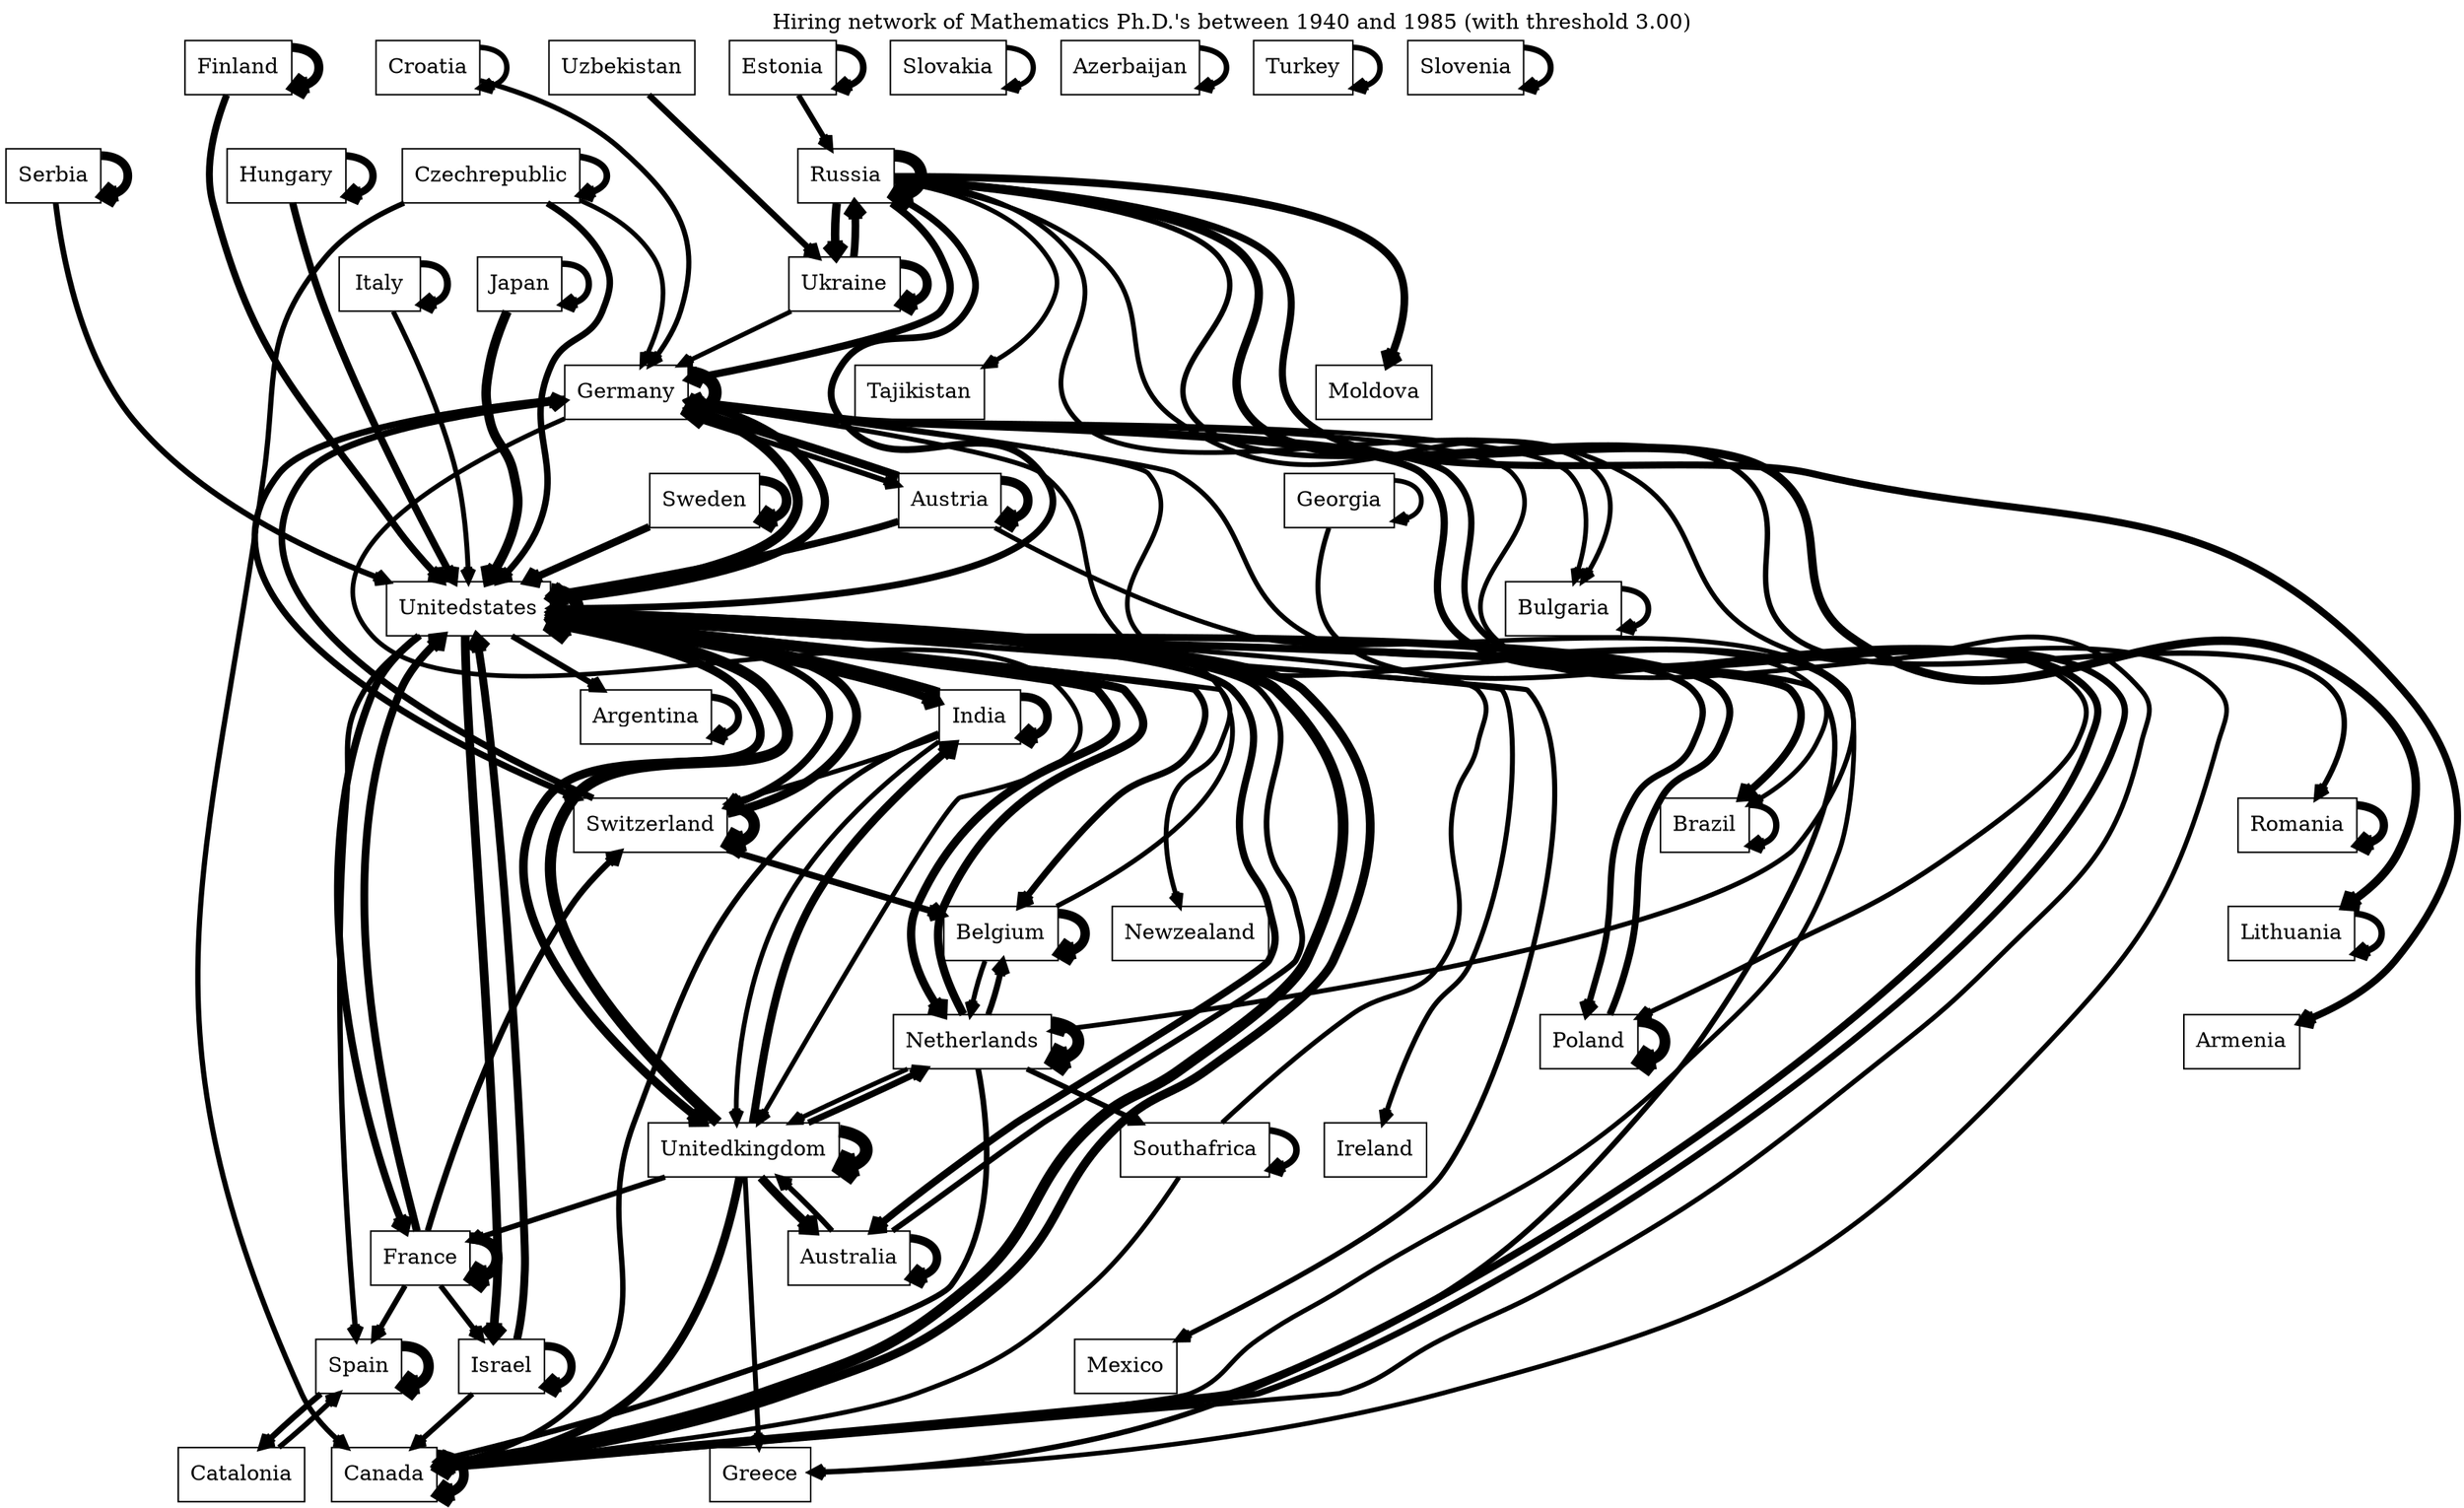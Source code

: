 digraph transition {
 node[shape="rectangle"];
 edge[arrowhead="vee", arrowsize=0.8, weight=0.1]; 
 labelloc="t"; 
 label="Hiring network of Mathematics Ph.D.'s between 1940 and 1985 (with threshold 3.00)"; 
  "Czechrepublic" -> "Germany" [penwidth = 3.1];
  "Germany" -> "Bulgaria" [penwidth = 3.1];
  "Ukraine" -> "Germany" [penwidth = 3.1];
  "Russia" -> "Tajikistan" [penwidth = 3.1];
  "Austria" -> "Canada" [penwidth = 3.1];
  "Southafrica" -> "Canada" [penwidth = 3.1];
  "India" -> "Switzerland" [penwidth = 3.1];
  "Germany" -> "Brazil" [penwidth = 3.1];
  "Germany" -> "Unitedkingdom" [penwidth = 3.1];
  "Germany" -> "Greece" [penwidth = 3.1];
  "Netherlands" -> "Unitedkingdom" [penwidth = 3.1];
  "Southafrica" -> "Unitedstates" [penwidth = 3.2];
  "India" -> "Unitedkingdom" [penwidth = 3.2];
  "Georgia" -> "Georgia" [penwidth = 3.2];
  "Russia" -> "Canada" [penwidth = 3.2];
  "Belgium" -> "Germany" [penwidth = 3.2];
  "Germany" -> "Netherlands" [penwidth = 3.2];
  "Unitedstates" -> "Newzealand" [penwidth = 3.2];
  "Russia" -> "Bulgaria" [penwidth = 3.2];
  "Georgia" -> "Poland" [penwidth = 3.3];
  "Belgium" -> "Netherlands" [penwidth = 3.3];
  "Italy" -> "Unitedstates" [penwidth = 3.3];
  "Unitedstates" -> "Ireland" [penwidth = 3.3];
  "Unitedkingdom" -> "Greece" [penwidth = 3.3];
  "Unitedstates" -> "Mexico" [penwidth = 3.4];
  "Croatia" -> "Germany" [penwidth = 3.4];
  "Czechrepublic" -> "Canada" [penwidth = 3.5];
  "France" -> "Israel" [penwidth = 3.5];
  "Israel" -> "Canada" [penwidth = 3.5];
  "Catalonia" -> "Spain" [penwidth = 3.5];
  "Slovakia" -> "Slovakia" [penwidth = 3.5];
  "Unitedkingdom" -> "France" [penwidth = 3.6];
  "Unitedstates" -> "Greece" [penwidth = 3.6];
  "Australia" -> "Unitedkingdom" [penwidth = 3.6];
  "Russia" -> "Romania" [penwidth = 3.6];
  "Croatia" -> "Croatia" [penwidth = 3.6];
  "Estonia" -> "Russia" [penwidth = 3.6];
  "India" -> "Canada" [penwidth = 3.6];
  "Unitedstates" -> "Spain" [penwidth = 3.6];
  "Germany" -> "Austria" [penwidth = 3.6];
  "France" -> "Spain" [penwidth = 3.6];
  "Netherlands" -> "Southafrica" [penwidth = 3.6];
  "Azerbaijan" -> "Azerbaijan" [penwidth = 3.7];
  "Turkey" -> "Turkey" [penwidth = 3.7];
  "Serbia" -> "Unitedstates" [penwidth = 3.8];
  "Netherlands" -> "Canada" [penwidth = 3.8];
  "Bulgaria" -> "Bulgaria" [penwidth = 3.8];
  "Australia" -> "Unitedstates" [penwidth = 3.8];
  "Unitedstates" -> "Argentina" [penwidth = 3.9];
  "Spain" -> "Catalonia" [penwidth = 4.0];
  "Slovenia" -> "Slovenia" [penwidth = 4.0];
  "Netherlands" -> "Belgium" [penwidth = 4.0];
  "Uzbekistan" -> "Ukraine" [penwidth = 4.1];
  "France" -> "Switzerland" [penwidth = 4.1];
  "Unitedstates" -> "Poland" [penwidth = 4.2];
  "Japan" -> "Japan" [penwidth = 4.2];
  "Canada" -> "Germany" [penwidth = 4.2];
  "Brazil" -> "Brazil" [penwidth = 4.2];
  "Unitedkingdom" -> "Netherlands" [penwidth = 4.3];
  "Germany" -> "Switzerland" [penwidth = 4.3];
  "Unitedstates" -> "Belgium" [penwidth = 4.3];
  "Czechrepublic" -> "Unitedstates" [penwidth = 4.3];
  "Lithuania" -> "Lithuania" [penwidth = 4.3];
  "Czechrepublic" -> "Czechrepublic" [penwidth = 4.4];
  "Southafrica" -> "Southafrica" [penwidth = 4.4];
  "Switzerland" -> "Germany" [penwidth = 4.4];
  "Estonia" -> "Estonia" [penwidth = 4.4];
  "Switzerland" -> "Belgium" [penwidth = 4.4];
  "Russia" -> "Unitedstates" [penwidth = 4.5];
  "Poland" -> "Unitedstates" [penwidth = 4.6];
  "Finland" -> "Unitedstates" [penwidth = 4.6];
  "Austria" -> "Unitedstates" [penwidth = 4.7];
  "Russia" -> "Armenia" [penwidth = 4.7];
  "Argentina" -> "Argentina" [penwidth = 4.7];
  "Italy" -> "Italy" [penwidth = 4.7];
  "Unitedstates" -> "Australia" [penwidth = 4.8];
  "Hungary" -> "Unitedstates" [penwidth = 4.8];
  "Unitedstates" -> "Switzerland" [penwidth = 4.8];
  "Germany" -> "Canada" [penwidth = 4.8];
  "Hungary" -> "Hungary" [penwidth = 4.9];
  "Russia" -> "Germany" [penwidth = 4.9];
  "Sweden" -> "Unitedstates" [penwidth = 5.0];
  "Unitedstates" -> "Brazil" [penwidth = 5.0];
  "Unitedstates" -> "France" [penwidth = 5.0];
  "Ukraine" -> "Russia" [penwidth = 5.1];
  "Russia" -> "Moldova" [penwidth = 5.1];
  "France" -> "Unitedstates" [penwidth = 5.2];
  "Israel" -> "Unitedstates" [penwidth = 5.3];
  "Unitedkingdom" -> "India" [penwidth = 5.3];
  "Unitedstates" -> "India" [penwidth = 5.4];
  "Unitedstates" -> "Germany" [penwidth = 5.5];
  "Romania" -> "Romania" [penwidth = 5.5];
  "Unitedstates" -> "Netherlands" [penwidth = 5.5];
  "Netherlands" -> "Unitedstates" [penwidth = 5.5];
  "Israel" -> "Israel" [penwidth = 5.5];
  "Austria" -> "Germany" [penwidth = 5.5];
  "Australia" -> "Australia" [penwidth = 5.6];
  "Russia" -> "Lithuania" [penwidth = 5.6];
  "Unitedkingdom" -> "Canada" [penwidth = 5.6];
  "Russia" -> "Ukraine" [penwidth = 5.6];
  "India" -> "India" [penwidth = 5.7];
  "Unitedstates" -> "Unitedkingdom" [penwidth = 5.7];
  "Serbia" -> "Serbia" [penwidth = 5.8];
  "Unitedstates" -> "Israel" [penwidth = 5.8];
  "Unitedkingdom" -> "Australia" [penwidth = 5.8];
  "Canada" -> "Unitedstates" [penwidth = 5.8];
  "Switzerland" -> "Unitedstates" [penwidth = 5.9];
  "India" -> "Unitedstates" [penwidth = 5.9];
  "Finland" -> "Finland" [penwidth = 6.0];
  "Ukraine" -> "Ukraine" [penwidth = 6.0];
  "Austria" -> "Austria" [penwidth = 6.1];
  "Japan" -> "Unitedstates" [penwidth = 6.3];
  "Belgium" -> "Belgium" [penwidth = 6.3];
  "Canada" -> "Canada" [penwidth = 6.4];
  "Sweden" -> "Sweden" [penwidth = 6.4];
  "Germany" -> "Unitedstates" [penwidth = 6.6];
  "Spain" -> "Spain" [penwidth = 6.9];
  "Unitedstates" -> "Canada" [penwidth = 7.1];
  "Poland" -> "Poland" [penwidth = 7.2];
  "Unitedkingdom" -> "Unitedstates" [penwidth = 7.4];
  "France" -> "France" [penwidth = 7.5];
  "Switzerland" -> "Switzerland" [penwidth = 7.5];
  "Russia" -> "Russia" [penwidth = 7.9];
  "Netherlands" -> "Netherlands" [penwidth = 7.9];
  "Unitedkingdom" -> "Unitedkingdom" [penwidth = 8.4];
  "Germany" -> "Germany" [penwidth = 8.6];
  "Unitedstates" -> "Unitedstates" [penwidth = 8.6];
}

